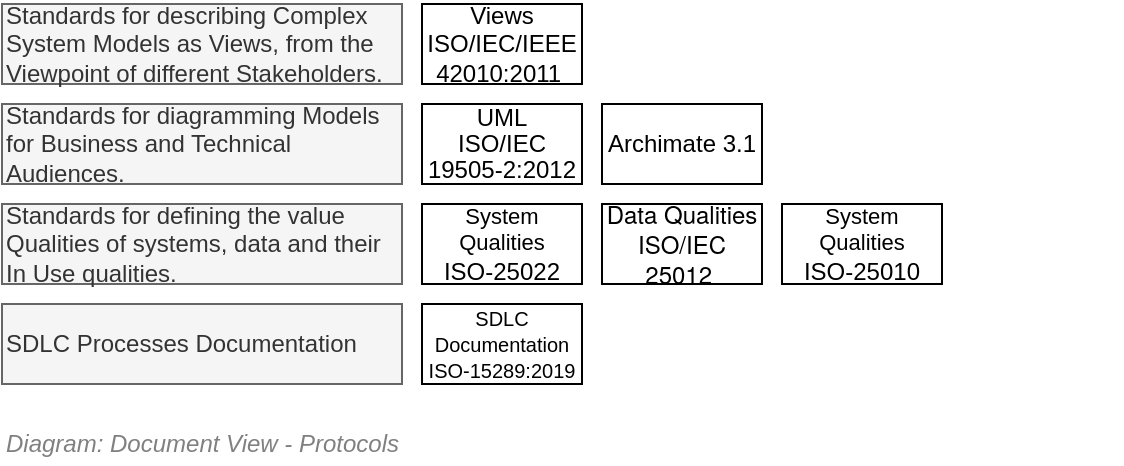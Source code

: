 <mxfile version="17.5.0" type="google"><diagram id="rWZsT218qhogDOGQPB3c" name="Document/Protocols"><mxGraphModel grid="1" page="1" gridSize="10" guides="1" tooltips="1" connect="1" arrows="1" fold="1" pageScale="1" pageWidth="827" pageHeight="1169" math="0" shadow="0"><root><mxCell id="CcgheBr-z7M5aBZwwXHH-0"/><mxCell id="CcgheBr-z7M5aBZwwXHH-1" parent="CcgheBr-z7M5aBZwwXHH-0"/><UserObject label="&lt;span style=&quot;font-family: arial, sans-serif; font-size: 12px;&quot;&gt;&lt;font style=&quot;font-size: 12px;&quot;&gt;Views&lt;/font&gt;&lt;br style=&quot;font-size: 12px;&quot;&gt;&lt;span style=&quot;font-size: 12px;&quot;&gt;ISO/IEC/IEEE&lt;/span&gt;&lt;br style=&quot;font-size: 12px;&quot;&gt;&lt;span style=&quot;font-size: 12px;&quot;&gt;42010:2011&amp;nbsp;&lt;/span&gt;&lt;/span&gt;" link="https://www.iso.org/standard/50508.html" id="CcgheBr-z7M5aBZwwXHH-2"><mxCell style="rounded=0;whiteSpace=wrap;html=1;strokeColor=default;fillColor=none;fontSize=11;fontColor=default;align=center;labelBackgroundColor=none;overflow=visible;recursiveResize=0;arcSize=12;" vertex="1" parent="CcgheBr-z7M5aBZwwXHH-1"><mxGeometry x="330" y="160" width="80" height="40" as="geometry"/></mxCell></UserObject><UserObject label="&lt;span style=&quot;font-family: &amp;quot;helvetica neue&amp;quot;, helvetica, arial, sans-serif; text-align: left; font-size: 12px;&quot;&gt;Data Qualities&lt;br style=&quot;font-size: 12px;&quot;&gt;&lt;font style=&quot;font-size: 12px;&quot;&gt;ISO/IEC 25012&amp;nbsp;&lt;/font&gt;&lt;/span&gt;" link="https://iso25000.com/index.php/en/iso-25000-standards/iso-25010" id="CcgheBr-z7M5aBZwwXHH-3"><mxCell style="rounded=0;whiteSpace=wrap;html=1;strokeColor=default;fillColor=none;fontSize=11;fontColor=default;align=center;labelBackgroundColor=none;overflow=visible;recursiveResize=0;arcSize=12;" vertex="1" parent="CcgheBr-z7M5aBZwwXHH-1"><mxGeometry x="420" y="260" width="80" height="40" as="geometry"/></mxCell></UserObject><UserObject label="System Qualities&lt;br style=&quot;font-size: 12px;&quot;&gt;&lt;font style=&quot;font-size: 12px;&quot;&gt;ISO-25010&lt;/font&gt;" link="https://iso25000.com/index.php/en/iso-25000-standards/iso-25010" id="CcgheBr-z7M5aBZwwXHH-4"><mxCell style="rounded=0;whiteSpace=wrap;html=1;strokeColor=default;fillColor=none;fontSize=11;fontColor=default;align=center;labelBackgroundColor=none;overflow=visible;recursiveResize=0;arcSize=12;" vertex="1" parent="CcgheBr-z7M5aBZwwXHH-1"><mxGeometry x="510" y="260" width="80" height="40" as="geometry"/></mxCell></UserObject><UserObject label="&lt;p style=&quot;box-sizing: border-box; margin: 0px; line-height: 1.1; font-size: 12px;&quot;&gt;&lt;span style=&quot;line-height: 12px; font-weight: normal; font-size: 12px;&quot;&gt;&lt;font style=&quot;font-size: 12px;&quot;&gt;UML&lt;br style=&quot;font-size: 12px;&quot;&gt;&lt;font style=&quot;font-size: 12px;&quot;&gt;ISO/IEC 19505-2:2012&lt;/font&gt;&lt;/font&gt;&lt;/span&gt;&lt;/p&gt;" link="https://www.iso.org/standard/52854.html" id="CcgheBr-z7M5aBZwwXHH-5"><mxCell style="rounded=0;whiteSpace=wrap;html=1;strokeColor=default;fillColor=none;fontSize=11;fontColor=default;align=center;verticalAlign=middle;labelBackgroundColor=none;overflow=visible;recursiveResize=0;arcSize=12;" vertex="1" parent="CcgheBr-z7M5aBZwwXHH-1"><mxGeometry x="330" y="210" width="80" height="40" as="geometry"/></mxCell></UserObject><UserObject label="&lt;p style=&quot;box-sizing: border-box; margin: 0px; line-height: 1.1; font-size: 12px;&quot;&gt;Archimate 3.1&lt;/p&gt;" link="https://pubs.opengroup.org/architecture/archimate3-doc/toc.html" id="CcgheBr-z7M5aBZwwXHH-6"><mxCell style="rounded=0;whiteSpace=wrap;html=1;strokeColor=default;fillColor=none;fontSize=11;fontColor=default;align=center;verticalAlign=middle;labelBackgroundColor=none;overflow=visible;recursiveResize=0;perimeter=rectanglePerimeter;absoluteArcSize=1;arcSize=12;" vertex="1" parent="CcgheBr-z7M5aBZwwXHH-1"><mxGeometry x="420" y="210" width="80" height="40" as="geometry"/></mxCell></UserObject><mxCell id="CcgheBr-z7M5aBZwwXHH-7" value="Standards for describing Complex System Models as Views, from the Viewpoint of different Stakeholders." style="text;html=1;strokeColor=#666666;fillColor=#f5f5f5;align=left;verticalAlign=middle;whiteSpace=wrap;rounded=0;fontColor=#333333;" vertex="1" parent="CcgheBr-z7M5aBZwwXHH-1"><mxGeometry x="120" y="160" width="200" height="40" as="geometry"/></mxCell><mxCell id="CcgheBr-z7M5aBZwwXHH-8" value="Standards for diagramming Models for Business and Technical Audiences." style="text;html=1;strokeColor=#666666;fillColor=#f5f5f5;align=left;verticalAlign=middle;whiteSpace=wrap;rounded=0;fontColor=#333333;" vertex="1" parent="CcgheBr-z7M5aBZwwXHH-1"><mxGeometry x="120" y="210" width="200" height="40" as="geometry"/></mxCell><mxCell id="CcgheBr-z7M5aBZwwXHH-9" value="Standards for defining the value Qualities of systems, data and their In Use qualities." style="text;html=1;strokeColor=#666666;fillColor=#f5f5f5;align=left;verticalAlign=middle;whiteSpace=wrap;rounded=0;fontColor=#333333;" vertex="1" parent="CcgheBr-z7M5aBZwwXHH-1"><mxGeometry x="120" y="260" width="200" height="40" as="geometry"/></mxCell><UserObject label="&lt;font style=&quot;font-size: 10px ; line-height: 90%&quot;&gt;SDLC Documentation&lt;br&gt;ISO-15289:2019&lt;br&gt;&lt;/font&gt;" link="https://www.iso.org/standard/74909.html" id="CcgheBr-z7M5aBZwwXHH-10"><mxCell style="rounded=0;whiteSpace=wrap;html=1;strokeColor=default;fillColor=none;fontSize=11;fontColor=default;align=center;labelBackgroundColor=none;overflow=visible;recursiveResize=0;arcSize=12;" vertex="1" parent="CcgheBr-z7M5aBZwwXHH-1"><mxGeometry x="330" y="310" width="80" height="40" as="geometry"/></mxCell></UserObject><mxCell id="CcgheBr-z7M5aBZwwXHH-11" value="SDLC Processes Documentation" style="text;html=1;strokeColor=#666666;fillColor=#f5f5f5;align=left;verticalAlign=middle;whiteSpace=wrap;rounded=0;fontColor=#333333;" vertex="1" parent="CcgheBr-z7M5aBZwwXHH-1"><mxGeometry x="120" y="310" width="200" height="40" as="geometry"/></mxCell><UserObject label="System Qualities&lt;br style=&quot;font-size: 12px&quot;&gt;&lt;font style=&quot;font-size: 12px&quot;&gt;ISO-25022&lt;/font&gt;" link="https://www.iso.org/standard/35746.html" id="CcgheBr-z7M5aBZwwXHH-12"><mxCell style="rounded=0;whiteSpace=wrap;html=1;strokeColor=default;fillColor=none;fontSize=11;fontColor=default;align=center;labelBackgroundColor=none;overflow=visible;recursiveResize=0;arcSize=12;" vertex="1" parent="CcgheBr-z7M5aBZwwXHH-1"><mxGeometry x="330" y="260" width="80" height="40" as="geometry"/></mxCell></UserObject><mxCell id="CcgheBr-z7M5aBZwwXHH-13" value="&lt;font style=&quot;font-size: 12px&quot;&gt;&lt;span style=&quot;font-size: 12px&quot;&gt;Diagram: &lt;/span&gt;Document View - Protocols&lt;/font&gt;" style="text;strokeColor=none;fillColor=none;html=1;fontSize=12;fontStyle=2;verticalAlign=middle;align=left;shadow=0;glass=0;comic=0;opacity=30;fontColor=#808080;" vertex="1" parent="CcgheBr-z7M5aBZwwXHH-1"><mxGeometry x="120" y="370" width="520" height="20" as="geometry"/></mxCell><UserObject label="" tooltip="Standard protocols are used to document a solution architecture description.&#10;&#10;This fulfills two purposes:&#10;&#10;Communicates in a non-ambiguous way to industry specialists in a format they are trained to understand.&#10;&#10;Uses the Modeling Protocols to test the logic and completeness of the design on paper -- which is a lot cheaper than testing those qualities with a full production staff." id="CcgheBr-z7M5aBZwwXHH-14"><mxCell style="shape=image;html=1;verticalAlign=top;verticalLabelPosition=bottom;labelBackgroundColor=#ffffff;imageAspect=0;aspect=fixed;image=https://cdn1.iconfinder.com/data/icons/hawcons/32/699014-icon-28-information-128.png;shadow=0;dashed=0;fontFamily=Helvetica;fontSize=12;fontColor=default;align=center;strokeColor=#000000;fillColor=#505050;dashPattern=1 1;" vertex="1" parent="CcgheBr-z7M5aBZwwXHH-1"><mxGeometry x="660" y="350" width="20" height="20" as="geometry"/></mxCell></UserObject></root></mxGraphModel></diagram></mxfile>